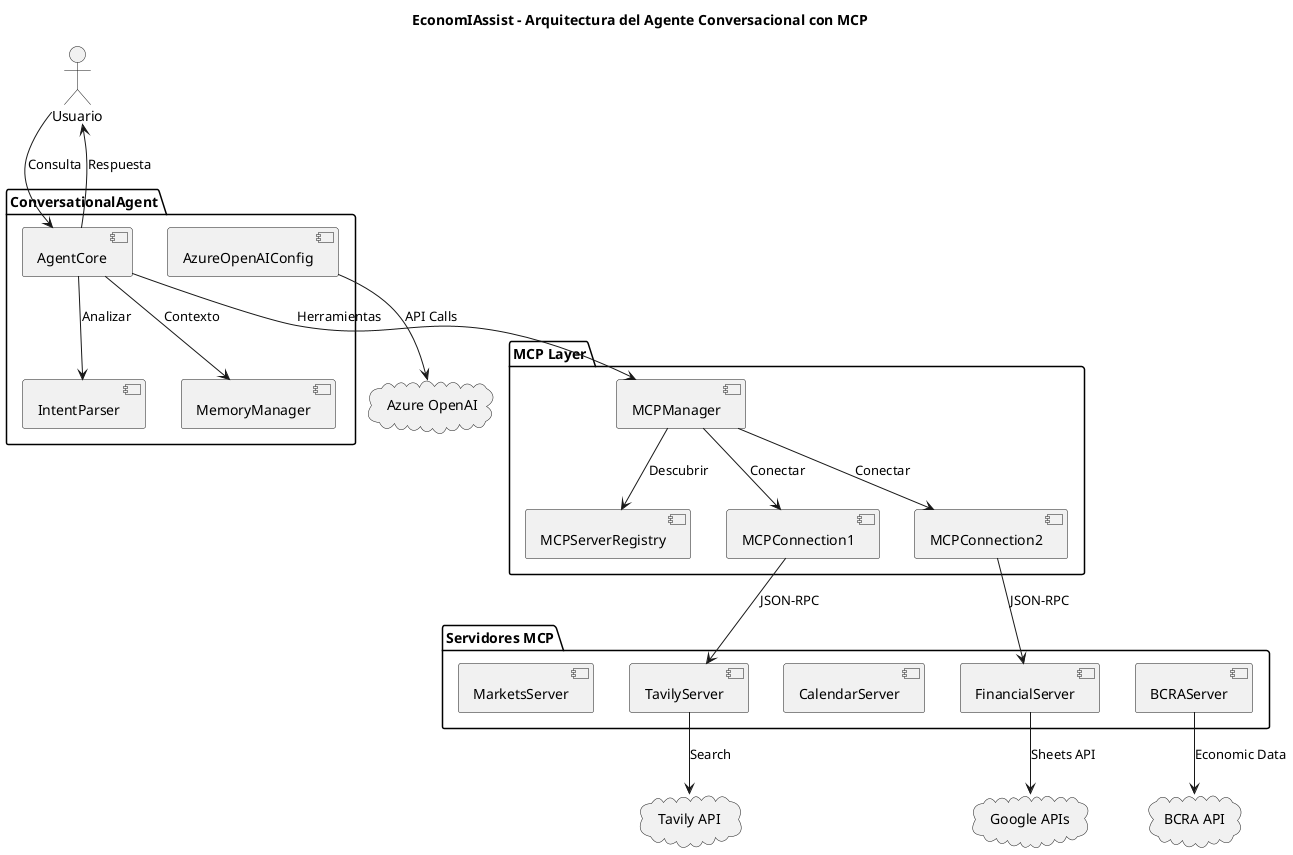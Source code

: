 @startuml
title EconomIAssist - Arquitectura del Agente Conversacional con MCP

actor Usuario

package "ConversationalAgent" {
    component AzureOpenAIConfig
    component IntentParser  
    component MemoryManager
    component AgentCore
}

package "MCP Layer" {
    component MCPManager
    component MCPServerRegistry
    component MCPConnection1
    component MCPConnection2
}

package "Servidores MCP" {
    component TavilyServer
    component FinancialServer
    component CalendarServer
    component BCRAServer
    component MarketsServer
}

cloud "Azure OpenAI" as Azure
cloud "Google APIs" as Google
cloud "Tavily API" as TavilyAPI
cloud "BCRA API" as BCRAAPI

Usuario --> AgentCore : Consulta
AgentCore --> IntentParser : Analizar
AgentCore --> MemoryManager : Contexto
AgentCore --> MCPManager : Herramientas

MCPManager --> MCPServerRegistry : Descubrir
MCPManager --> MCPConnection1 : Conectar
MCPManager --> MCPConnection2 : Conectar

MCPConnection1 --> TavilyServer : JSON-RPC
MCPConnection2 --> FinancialServer : JSON-RPC

AzureOpenAIConfig --> Azure : API Calls
TavilyServer --> TavilyAPI : Search
FinancialServer --> Google : Sheets API
BCRAServer --> BCRAAPI : Economic Data

AgentCore --> Usuario : Respuesta

@enduml